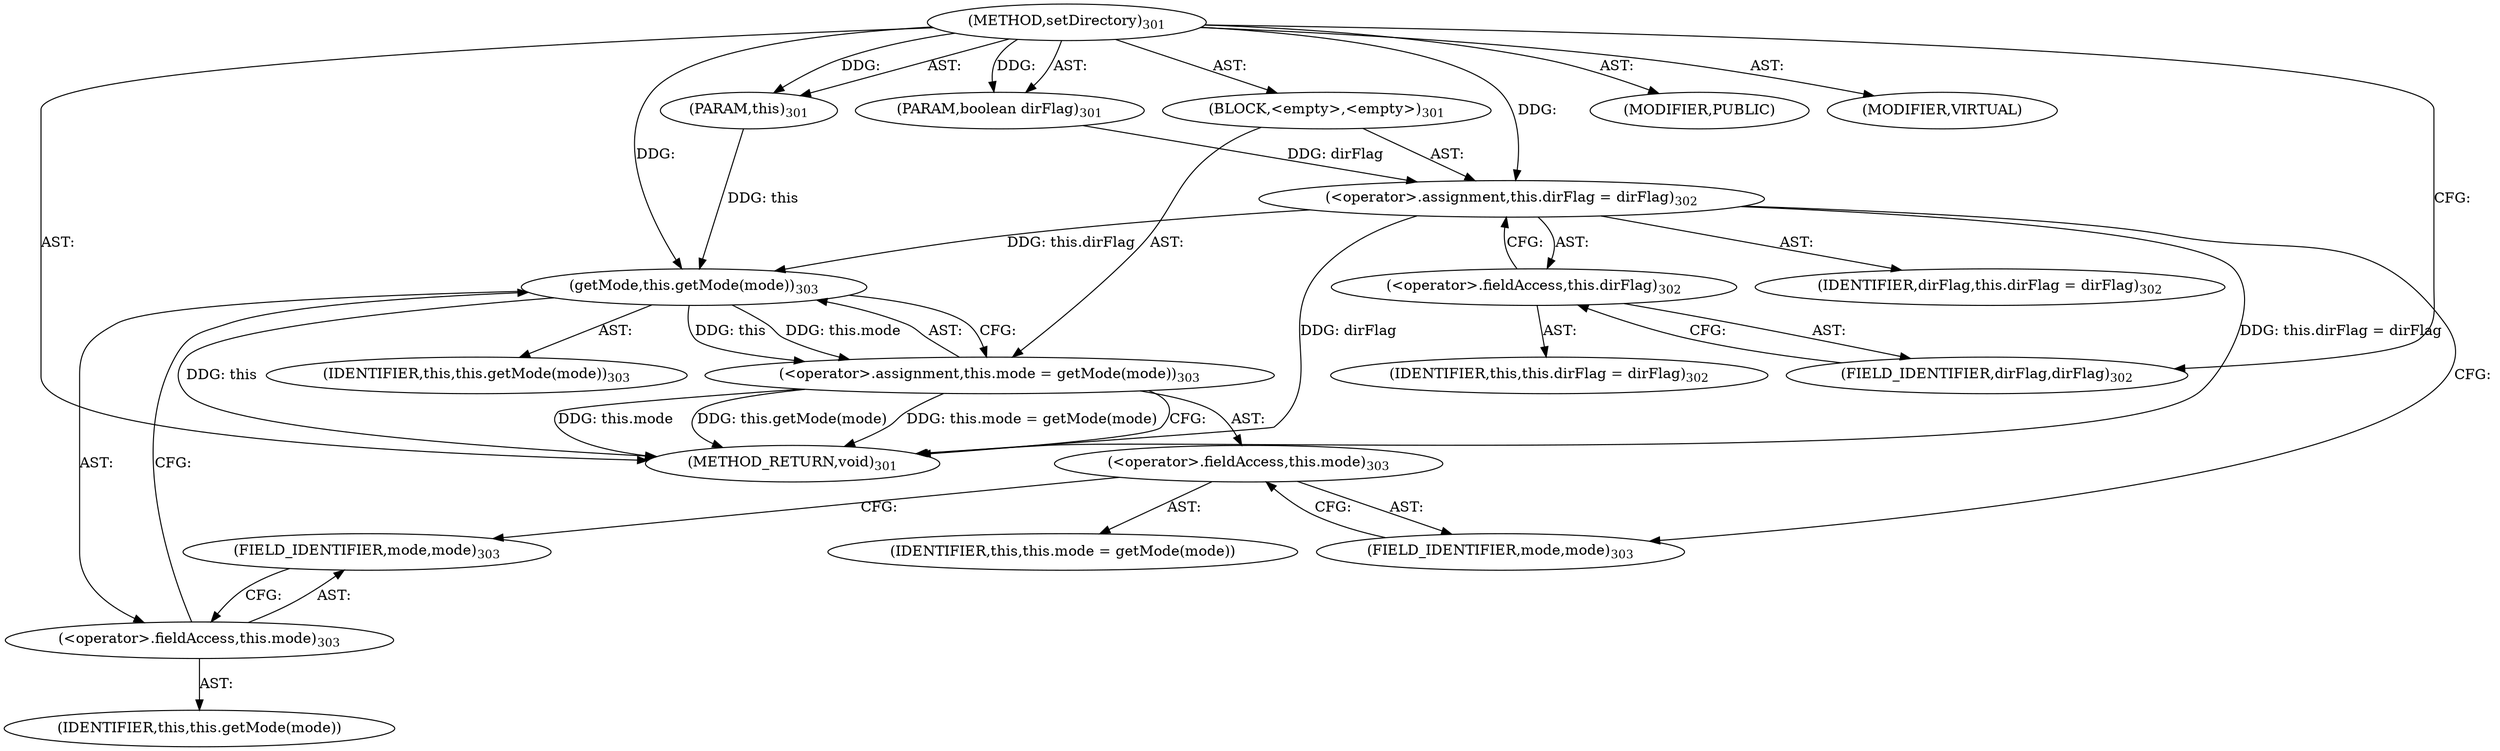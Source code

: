 digraph "setDirectory" {  
"111669149711" [label = <(METHOD,setDirectory)<SUB>301</SUB>> ]
"115964117001" [label = <(PARAM,this)<SUB>301</SUB>> ]
"115964117015" [label = <(PARAM,boolean dirFlag)<SUB>301</SUB>> ]
"25769803797" [label = <(BLOCK,&lt;empty&gt;,&lt;empty&gt;)<SUB>301</SUB>> ]
"30064771173" [label = <(&lt;operator&gt;.assignment,this.dirFlag = dirFlag)<SUB>302</SUB>> ]
"30064771174" [label = <(&lt;operator&gt;.fieldAccess,this.dirFlag)<SUB>302</SUB>> ]
"68719476750" [label = <(IDENTIFIER,this,this.dirFlag = dirFlag)<SUB>302</SUB>> ]
"55834574874" [label = <(FIELD_IDENTIFIER,dirFlag,dirFlag)<SUB>302</SUB>> ]
"68719476823" [label = <(IDENTIFIER,dirFlag,this.dirFlag = dirFlag)<SUB>302</SUB>> ]
"30064771175" [label = <(&lt;operator&gt;.assignment,this.mode = getMode(mode))<SUB>303</SUB>> ]
"30064771176" [label = <(&lt;operator&gt;.fieldAccess,this.mode)<SUB>303</SUB>> ]
"68719476824" [label = <(IDENTIFIER,this,this.mode = getMode(mode))> ]
"55834574875" [label = <(FIELD_IDENTIFIER,mode,mode)<SUB>303</SUB>> ]
"30064771177" [label = <(getMode,this.getMode(mode))<SUB>303</SUB>> ]
"68719476751" [label = <(IDENTIFIER,this,this.getMode(mode))<SUB>303</SUB>> ]
"30064771178" [label = <(&lt;operator&gt;.fieldAccess,this.mode)<SUB>303</SUB>> ]
"68719476825" [label = <(IDENTIFIER,this,this.getMode(mode))> ]
"55834574876" [label = <(FIELD_IDENTIFIER,mode,mode)<SUB>303</SUB>> ]
"133143986214" [label = <(MODIFIER,PUBLIC)> ]
"133143986215" [label = <(MODIFIER,VIRTUAL)> ]
"128849018895" [label = <(METHOD_RETURN,void)<SUB>301</SUB>> ]
  "111669149711" -> "115964117001"  [ label = "AST: "] 
  "111669149711" -> "115964117015"  [ label = "AST: "] 
  "111669149711" -> "25769803797"  [ label = "AST: "] 
  "111669149711" -> "133143986214"  [ label = "AST: "] 
  "111669149711" -> "133143986215"  [ label = "AST: "] 
  "111669149711" -> "128849018895"  [ label = "AST: "] 
  "25769803797" -> "30064771173"  [ label = "AST: "] 
  "25769803797" -> "30064771175"  [ label = "AST: "] 
  "30064771173" -> "30064771174"  [ label = "AST: "] 
  "30064771173" -> "68719476823"  [ label = "AST: "] 
  "30064771174" -> "68719476750"  [ label = "AST: "] 
  "30064771174" -> "55834574874"  [ label = "AST: "] 
  "30064771175" -> "30064771176"  [ label = "AST: "] 
  "30064771175" -> "30064771177"  [ label = "AST: "] 
  "30064771176" -> "68719476824"  [ label = "AST: "] 
  "30064771176" -> "55834574875"  [ label = "AST: "] 
  "30064771177" -> "68719476751"  [ label = "AST: "] 
  "30064771177" -> "30064771178"  [ label = "AST: "] 
  "30064771178" -> "68719476825"  [ label = "AST: "] 
  "30064771178" -> "55834574876"  [ label = "AST: "] 
  "30064771173" -> "55834574875"  [ label = "CFG: "] 
  "30064771175" -> "128849018895"  [ label = "CFG: "] 
  "30064771174" -> "30064771173"  [ label = "CFG: "] 
  "30064771176" -> "55834574876"  [ label = "CFG: "] 
  "30064771177" -> "30064771175"  [ label = "CFG: "] 
  "55834574874" -> "30064771174"  [ label = "CFG: "] 
  "55834574875" -> "30064771176"  [ label = "CFG: "] 
  "30064771178" -> "30064771177"  [ label = "CFG: "] 
  "55834574876" -> "30064771178"  [ label = "CFG: "] 
  "111669149711" -> "55834574874"  [ label = "CFG: "] 
  "30064771173" -> "128849018895"  [ label = "DDG: dirFlag"] 
  "30064771173" -> "128849018895"  [ label = "DDG: this.dirFlag = dirFlag"] 
  "30064771175" -> "128849018895"  [ label = "DDG: this.mode"] 
  "30064771177" -> "128849018895"  [ label = "DDG: this"] 
  "30064771175" -> "128849018895"  [ label = "DDG: this.getMode(mode)"] 
  "30064771175" -> "128849018895"  [ label = "DDG: this.mode = getMode(mode)"] 
  "111669149711" -> "115964117001"  [ label = "DDG: "] 
  "111669149711" -> "115964117015"  [ label = "DDG: "] 
  "115964117015" -> "30064771173"  [ label = "DDG: dirFlag"] 
  "111669149711" -> "30064771173"  [ label = "DDG: "] 
  "30064771177" -> "30064771175"  [ label = "DDG: this"] 
  "30064771177" -> "30064771175"  [ label = "DDG: this.mode"] 
  "115964117001" -> "30064771177"  [ label = "DDG: this"] 
  "30064771173" -> "30064771177"  [ label = "DDG: this.dirFlag"] 
  "111669149711" -> "30064771177"  [ label = "DDG: "] 
}
